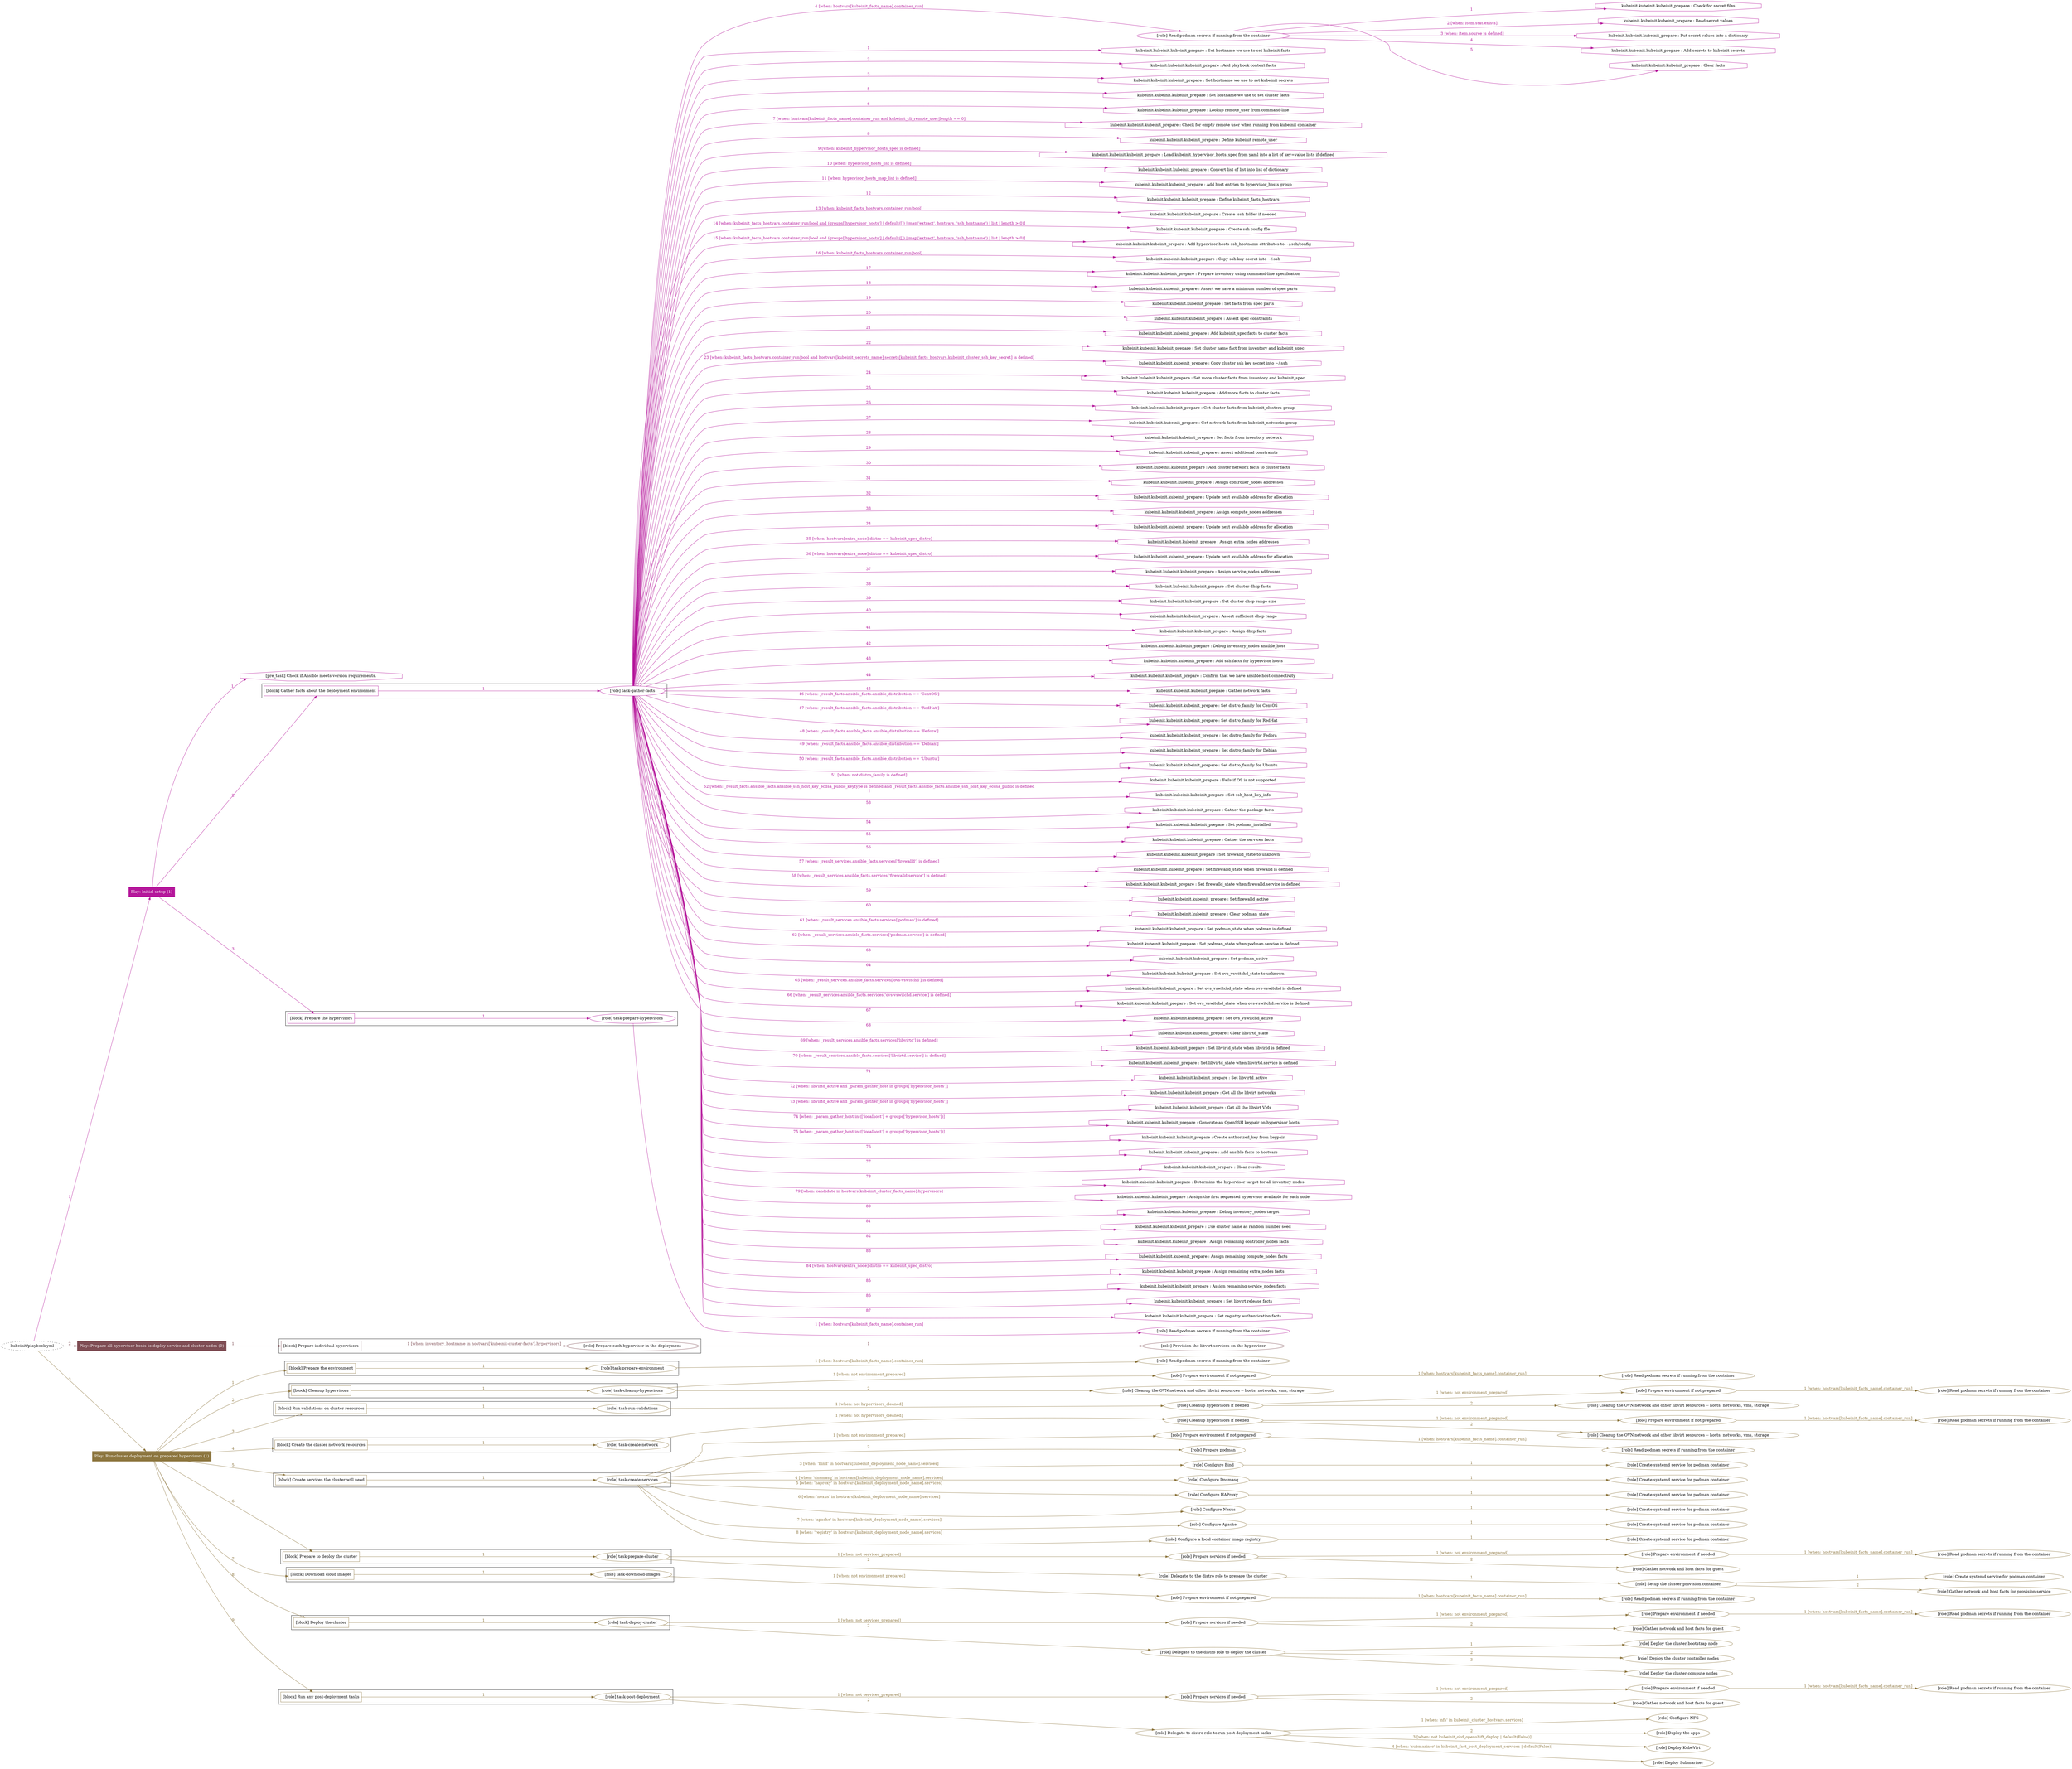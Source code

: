 digraph {
	graph [concentrate=true ordering=in rankdir=LR ratio=fill]
	edge [esep=5 sep=10]
	"kubeinit/playbook.yml" [id=root_node style=dotted]
	play_df013796 [label="Play: Initial setup (1)" color="#b5179b" fontcolor="#ffffff" id=play_df013796 shape=box style=filled tooltip=localhost]
	"kubeinit/playbook.yml" -> play_df013796 [label="1 " color="#b5179b" fontcolor="#b5179b" id=edge_645da955 labeltooltip="1 " tooltip="1 "]
	subgraph "Read podman secrets if running from the container" {
		role_aa2dbf6e [label="[role] Read podman secrets if running from the container" color="#b5179b" id=role_aa2dbf6e tooltip="Read podman secrets if running from the container"]
		task_dce1c692 [label="kubeinit.kubeinit.kubeinit_prepare : Check for secret files" color="#b5179b" id=task_dce1c692 shape=octagon tooltip="kubeinit.kubeinit.kubeinit_prepare : Check for secret files"]
		role_aa2dbf6e -> task_dce1c692 [label="1 " color="#b5179b" fontcolor="#b5179b" id=edge_2e8c5fba labeltooltip="1 " tooltip="1 "]
		task_af325f82 [label="kubeinit.kubeinit.kubeinit_prepare : Read secret values" color="#b5179b" id=task_af325f82 shape=octagon tooltip="kubeinit.kubeinit.kubeinit_prepare : Read secret values"]
		role_aa2dbf6e -> task_af325f82 [label="2 [when: item.stat.exists]" color="#b5179b" fontcolor="#b5179b" id=edge_e16c755b labeltooltip="2 [when: item.stat.exists]" tooltip="2 [when: item.stat.exists]"]
		task_1f434c22 [label="kubeinit.kubeinit.kubeinit_prepare : Put secret values into a dictionary" color="#b5179b" id=task_1f434c22 shape=octagon tooltip="kubeinit.kubeinit.kubeinit_prepare : Put secret values into a dictionary"]
		role_aa2dbf6e -> task_1f434c22 [label="3 [when: item.source is defined]" color="#b5179b" fontcolor="#b5179b" id=edge_52e1a7d5 labeltooltip="3 [when: item.source is defined]" tooltip="3 [when: item.source is defined]"]
		task_94cd4342 [label="kubeinit.kubeinit.kubeinit_prepare : Add secrets to kubeinit secrets" color="#b5179b" id=task_94cd4342 shape=octagon tooltip="kubeinit.kubeinit.kubeinit_prepare : Add secrets to kubeinit secrets"]
		role_aa2dbf6e -> task_94cd4342 [label="4 " color="#b5179b" fontcolor="#b5179b" id=edge_1c9a5238 labeltooltip="4 " tooltip="4 "]
		task_fb192768 [label="kubeinit.kubeinit.kubeinit_prepare : Clear facts" color="#b5179b" id=task_fb192768 shape=octagon tooltip="kubeinit.kubeinit.kubeinit_prepare : Clear facts"]
		role_aa2dbf6e -> task_fb192768 [label="5 " color="#b5179b" fontcolor="#b5179b" id=edge_c0cad819 labeltooltip="5 " tooltip="5 "]
	}
	subgraph "task-gather-facts" {
		role_e9bcd781 [label="[role] task-gather-facts" color="#b5179b" id=role_e9bcd781 tooltip="task-gather-facts"]
		task_e1037537 [label="kubeinit.kubeinit.kubeinit_prepare : Set hostname we use to set kubeinit facts" color="#b5179b" id=task_e1037537 shape=octagon tooltip="kubeinit.kubeinit.kubeinit_prepare : Set hostname we use to set kubeinit facts"]
		role_e9bcd781 -> task_e1037537 [label="1 " color="#b5179b" fontcolor="#b5179b" id=edge_ac8c481f labeltooltip="1 " tooltip="1 "]
		task_f0338503 [label="kubeinit.kubeinit.kubeinit_prepare : Add playbook context facts" color="#b5179b" id=task_f0338503 shape=octagon tooltip="kubeinit.kubeinit.kubeinit_prepare : Add playbook context facts"]
		role_e9bcd781 -> task_f0338503 [label="2 " color="#b5179b" fontcolor="#b5179b" id=edge_5c3447ce labeltooltip="2 " tooltip="2 "]
		task_d2003c36 [label="kubeinit.kubeinit.kubeinit_prepare : Set hostname we use to set kubeinit secrets" color="#b5179b" id=task_d2003c36 shape=octagon tooltip="kubeinit.kubeinit.kubeinit_prepare : Set hostname we use to set kubeinit secrets"]
		role_e9bcd781 -> task_d2003c36 [label="3 " color="#b5179b" fontcolor="#b5179b" id=edge_4487ac1e labeltooltip="3 " tooltip="3 "]
		role_e9bcd781 -> role_aa2dbf6e [label="4 [when: hostvars[kubeinit_facts_name].container_run]" color="#b5179b" fontcolor="#b5179b" id=edge_bb99e2d9 labeltooltip="4 [when: hostvars[kubeinit_facts_name].container_run]" tooltip="4 [when: hostvars[kubeinit_facts_name].container_run]"]
		task_d2eec791 [label="kubeinit.kubeinit.kubeinit_prepare : Set hostname we use to set cluster facts" color="#b5179b" id=task_d2eec791 shape=octagon tooltip="kubeinit.kubeinit.kubeinit_prepare : Set hostname we use to set cluster facts"]
		role_e9bcd781 -> task_d2eec791 [label="5 " color="#b5179b" fontcolor="#b5179b" id=edge_8fdfce83 labeltooltip="5 " tooltip="5 "]
		task_e386a471 [label="kubeinit.kubeinit.kubeinit_prepare : Lookup remote_user from command-line" color="#b5179b" id=task_e386a471 shape=octagon tooltip="kubeinit.kubeinit.kubeinit_prepare : Lookup remote_user from command-line"]
		role_e9bcd781 -> task_e386a471 [label="6 " color="#b5179b" fontcolor="#b5179b" id=edge_246ef9b4 labeltooltip="6 " tooltip="6 "]
		task_4e37ee7b [label="kubeinit.kubeinit.kubeinit_prepare : Check for empty remote user when running from kubeinit container" color="#b5179b" id=task_4e37ee7b shape=octagon tooltip="kubeinit.kubeinit.kubeinit_prepare : Check for empty remote user when running from kubeinit container"]
		role_e9bcd781 -> task_4e37ee7b [label="7 [when: hostvars[kubeinit_facts_name].container_run and kubeinit_cli_remote_user|length == 0]" color="#b5179b" fontcolor="#b5179b" id=edge_945bf357 labeltooltip="7 [when: hostvars[kubeinit_facts_name].container_run and kubeinit_cli_remote_user|length == 0]" tooltip="7 [when: hostvars[kubeinit_facts_name].container_run and kubeinit_cli_remote_user|length == 0]"]
		task_811d96d9 [label="kubeinit.kubeinit.kubeinit_prepare : Define kubeinit remote_user" color="#b5179b" id=task_811d96d9 shape=octagon tooltip="kubeinit.kubeinit.kubeinit_prepare : Define kubeinit remote_user"]
		role_e9bcd781 -> task_811d96d9 [label="8 " color="#b5179b" fontcolor="#b5179b" id=edge_07dd9f99 labeltooltip="8 " tooltip="8 "]
		task_0697988b [label="kubeinit.kubeinit.kubeinit_prepare : Load kubeinit_hypervisor_hosts_spec from yaml into a list of key=value lists if defined" color="#b5179b" id=task_0697988b shape=octagon tooltip="kubeinit.kubeinit.kubeinit_prepare : Load kubeinit_hypervisor_hosts_spec from yaml into a list of key=value lists if defined"]
		role_e9bcd781 -> task_0697988b [label="9 [when: kubeinit_hypervisor_hosts_spec is defined]" color="#b5179b" fontcolor="#b5179b" id=edge_fd3c97ed labeltooltip="9 [when: kubeinit_hypervisor_hosts_spec is defined]" tooltip="9 [when: kubeinit_hypervisor_hosts_spec is defined]"]
		task_11d7b5ee [label="kubeinit.kubeinit.kubeinit_prepare : Convert list of list into list of dictionary" color="#b5179b" id=task_11d7b5ee shape=octagon tooltip="kubeinit.kubeinit.kubeinit_prepare : Convert list of list into list of dictionary"]
		role_e9bcd781 -> task_11d7b5ee [label="10 [when: hypervisor_hosts_list is defined]" color="#b5179b" fontcolor="#b5179b" id=edge_c99e0804 labeltooltip="10 [when: hypervisor_hosts_list is defined]" tooltip="10 [when: hypervisor_hosts_list is defined]"]
		task_baa389e0 [label="kubeinit.kubeinit.kubeinit_prepare : Add host entries to hypervisor_hosts group" color="#b5179b" id=task_baa389e0 shape=octagon tooltip="kubeinit.kubeinit.kubeinit_prepare : Add host entries to hypervisor_hosts group"]
		role_e9bcd781 -> task_baa389e0 [label="11 [when: hypervisor_hosts_map_list is defined]" color="#b5179b" fontcolor="#b5179b" id=edge_9342cfd7 labeltooltip="11 [when: hypervisor_hosts_map_list is defined]" tooltip="11 [when: hypervisor_hosts_map_list is defined]"]
		task_666e3100 [label="kubeinit.kubeinit.kubeinit_prepare : Define kubeinit_facts_hostvars" color="#b5179b" id=task_666e3100 shape=octagon tooltip="kubeinit.kubeinit.kubeinit_prepare : Define kubeinit_facts_hostvars"]
		role_e9bcd781 -> task_666e3100 [label="12 " color="#b5179b" fontcolor="#b5179b" id=edge_37235109 labeltooltip="12 " tooltip="12 "]
		task_7e5a10c3 [label="kubeinit.kubeinit.kubeinit_prepare : Create .ssh folder if needed" color="#b5179b" id=task_7e5a10c3 shape=octagon tooltip="kubeinit.kubeinit.kubeinit_prepare : Create .ssh folder if needed"]
		role_e9bcd781 -> task_7e5a10c3 [label="13 [when: kubeinit_facts_hostvars.container_run|bool]" color="#b5179b" fontcolor="#b5179b" id=edge_1bae9e56 labeltooltip="13 [when: kubeinit_facts_hostvars.container_run|bool]" tooltip="13 [when: kubeinit_facts_hostvars.container_run|bool]"]
		task_77e40df9 [label="kubeinit.kubeinit.kubeinit_prepare : Create ssh config file" color="#b5179b" id=task_77e40df9 shape=octagon tooltip="kubeinit.kubeinit.kubeinit_prepare : Create ssh config file"]
		role_e9bcd781 -> task_77e40df9 [label="14 [when: kubeinit_facts_hostvars.container_run|bool and (groups['hypervisor_hosts'] | default([]) | map('extract', hostvars, 'ssh_hostname') | list | length > 0)]" color="#b5179b" fontcolor="#b5179b" id=edge_e9d413cb labeltooltip="14 [when: kubeinit_facts_hostvars.container_run|bool and (groups['hypervisor_hosts'] | default([]) | map('extract', hostvars, 'ssh_hostname') | list | length > 0)]" tooltip="14 [when: kubeinit_facts_hostvars.container_run|bool and (groups['hypervisor_hosts'] | default([]) | map('extract', hostvars, 'ssh_hostname') | list | length > 0)]"]
		task_d974a5f6 [label="kubeinit.kubeinit.kubeinit_prepare : Add hypervisor hosts ssh_hostname attributes to ~/.ssh/config" color="#b5179b" id=task_d974a5f6 shape=octagon tooltip="kubeinit.kubeinit.kubeinit_prepare : Add hypervisor hosts ssh_hostname attributes to ~/.ssh/config"]
		role_e9bcd781 -> task_d974a5f6 [label="15 [when: kubeinit_facts_hostvars.container_run|bool and (groups['hypervisor_hosts'] | default([]) | map('extract', hostvars, 'ssh_hostname') | list | length > 0)]" color="#b5179b" fontcolor="#b5179b" id=edge_d4f6d910 labeltooltip="15 [when: kubeinit_facts_hostvars.container_run|bool and (groups['hypervisor_hosts'] | default([]) | map('extract', hostvars, 'ssh_hostname') | list | length > 0)]" tooltip="15 [when: kubeinit_facts_hostvars.container_run|bool and (groups['hypervisor_hosts'] | default([]) | map('extract', hostvars, 'ssh_hostname') | list | length > 0)]"]
		task_a4d80e48 [label="kubeinit.kubeinit.kubeinit_prepare : Copy ssh key secret into ~/.ssh" color="#b5179b" id=task_a4d80e48 shape=octagon tooltip="kubeinit.kubeinit.kubeinit_prepare : Copy ssh key secret into ~/.ssh"]
		role_e9bcd781 -> task_a4d80e48 [label="16 [when: kubeinit_facts_hostvars.container_run|bool]" color="#b5179b" fontcolor="#b5179b" id=edge_a24f888e labeltooltip="16 [when: kubeinit_facts_hostvars.container_run|bool]" tooltip="16 [when: kubeinit_facts_hostvars.container_run|bool]"]
		task_b4eefcef [label="kubeinit.kubeinit.kubeinit_prepare : Prepare inventory using command-line specification" color="#b5179b" id=task_b4eefcef shape=octagon tooltip="kubeinit.kubeinit.kubeinit_prepare : Prepare inventory using command-line specification"]
		role_e9bcd781 -> task_b4eefcef [label="17 " color="#b5179b" fontcolor="#b5179b" id=edge_db0cffc4 labeltooltip="17 " tooltip="17 "]
		task_4561c45a [label="kubeinit.kubeinit.kubeinit_prepare : Assert we have a minimum number of spec parts" color="#b5179b" id=task_4561c45a shape=octagon tooltip="kubeinit.kubeinit.kubeinit_prepare : Assert we have a minimum number of spec parts"]
		role_e9bcd781 -> task_4561c45a [label="18 " color="#b5179b" fontcolor="#b5179b" id=edge_abca19b9 labeltooltip="18 " tooltip="18 "]
		task_1c606a17 [label="kubeinit.kubeinit.kubeinit_prepare : Set facts from spec parts" color="#b5179b" id=task_1c606a17 shape=octagon tooltip="kubeinit.kubeinit.kubeinit_prepare : Set facts from spec parts"]
		role_e9bcd781 -> task_1c606a17 [label="19 " color="#b5179b" fontcolor="#b5179b" id=edge_495c139e labeltooltip="19 " tooltip="19 "]
		task_6ac1294f [label="kubeinit.kubeinit.kubeinit_prepare : Assert spec constraints" color="#b5179b" id=task_6ac1294f shape=octagon tooltip="kubeinit.kubeinit.kubeinit_prepare : Assert spec constraints"]
		role_e9bcd781 -> task_6ac1294f [label="20 " color="#b5179b" fontcolor="#b5179b" id=edge_49380ca8 labeltooltip="20 " tooltip="20 "]
		task_7f6662ea [label="kubeinit.kubeinit.kubeinit_prepare : Add kubeinit_spec facts to cluster facts" color="#b5179b" id=task_7f6662ea shape=octagon tooltip="kubeinit.kubeinit.kubeinit_prepare : Add kubeinit_spec facts to cluster facts"]
		role_e9bcd781 -> task_7f6662ea [label="21 " color="#b5179b" fontcolor="#b5179b" id=edge_9058e1b3 labeltooltip="21 " tooltip="21 "]
		task_205985b2 [label="kubeinit.kubeinit.kubeinit_prepare : Set cluster name fact from inventory and kubeinit_spec" color="#b5179b" id=task_205985b2 shape=octagon tooltip="kubeinit.kubeinit.kubeinit_prepare : Set cluster name fact from inventory and kubeinit_spec"]
		role_e9bcd781 -> task_205985b2 [label="22 " color="#b5179b" fontcolor="#b5179b" id=edge_649a33a2 labeltooltip="22 " tooltip="22 "]
		task_f54a24cf [label="kubeinit.kubeinit.kubeinit_prepare : Copy cluster ssh key secret into ~/.ssh" color="#b5179b" id=task_f54a24cf shape=octagon tooltip="kubeinit.kubeinit.kubeinit_prepare : Copy cluster ssh key secret into ~/.ssh"]
		role_e9bcd781 -> task_f54a24cf [label="23 [when: kubeinit_facts_hostvars.container_run|bool and hostvars[kubeinit_secrets_name].secrets[kubeinit_facts_hostvars.kubeinit_cluster_ssh_key_secret] is defined]" color="#b5179b" fontcolor="#b5179b" id=edge_a2e1b7c2 labeltooltip="23 [when: kubeinit_facts_hostvars.container_run|bool and hostvars[kubeinit_secrets_name].secrets[kubeinit_facts_hostvars.kubeinit_cluster_ssh_key_secret] is defined]" tooltip="23 [when: kubeinit_facts_hostvars.container_run|bool and hostvars[kubeinit_secrets_name].secrets[kubeinit_facts_hostvars.kubeinit_cluster_ssh_key_secret] is defined]"]
		task_b91e1f78 [label="kubeinit.kubeinit.kubeinit_prepare : Set more cluster facts from inventory and kubeinit_spec" color="#b5179b" id=task_b91e1f78 shape=octagon tooltip="kubeinit.kubeinit.kubeinit_prepare : Set more cluster facts from inventory and kubeinit_spec"]
		role_e9bcd781 -> task_b91e1f78 [label="24 " color="#b5179b" fontcolor="#b5179b" id=edge_80acaf03 labeltooltip="24 " tooltip="24 "]
		task_cf9123b7 [label="kubeinit.kubeinit.kubeinit_prepare : Add more facts to cluster facts" color="#b5179b" id=task_cf9123b7 shape=octagon tooltip="kubeinit.kubeinit.kubeinit_prepare : Add more facts to cluster facts"]
		role_e9bcd781 -> task_cf9123b7 [label="25 " color="#b5179b" fontcolor="#b5179b" id=edge_a87356d1 labeltooltip="25 " tooltip="25 "]
		task_6221e573 [label="kubeinit.kubeinit.kubeinit_prepare : Get cluster facts from kubeinit_clusters group" color="#b5179b" id=task_6221e573 shape=octagon tooltip="kubeinit.kubeinit.kubeinit_prepare : Get cluster facts from kubeinit_clusters group"]
		role_e9bcd781 -> task_6221e573 [label="26 " color="#b5179b" fontcolor="#b5179b" id=edge_b3639683 labeltooltip="26 " tooltip="26 "]
		task_328accf2 [label="kubeinit.kubeinit.kubeinit_prepare : Get network facts from kubeinit_networks group" color="#b5179b" id=task_328accf2 shape=octagon tooltip="kubeinit.kubeinit.kubeinit_prepare : Get network facts from kubeinit_networks group"]
		role_e9bcd781 -> task_328accf2 [label="27 " color="#b5179b" fontcolor="#b5179b" id=edge_b61e1b36 labeltooltip="27 " tooltip="27 "]
		task_c56cb4a1 [label="kubeinit.kubeinit.kubeinit_prepare : Set facts from inventory network" color="#b5179b" id=task_c56cb4a1 shape=octagon tooltip="kubeinit.kubeinit.kubeinit_prepare : Set facts from inventory network"]
		role_e9bcd781 -> task_c56cb4a1 [label="28 " color="#b5179b" fontcolor="#b5179b" id=edge_52fe9c7a labeltooltip="28 " tooltip="28 "]
		task_d6f184d4 [label="kubeinit.kubeinit.kubeinit_prepare : Assert additional constraints" color="#b5179b" id=task_d6f184d4 shape=octagon tooltip="kubeinit.kubeinit.kubeinit_prepare : Assert additional constraints"]
		role_e9bcd781 -> task_d6f184d4 [label="29 " color="#b5179b" fontcolor="#b5179b" id=edge_c4768ae9 labeltooltip="29 " tooltip="29 "]
		task_2f71f2a7 [label="kubeinit.kubeinit.kubeinit_prepare : Add cluster network facts to cluster facts" color="#b5179b" id=task_2f71f2a7 shape=octagon tooltip="kubeinit.kubeinit.kubeinit_prepare : Add cluster network facts to cluster facts"]
		role_e9bcd781 -> task_2f71f2a7 [label="30 " color="#b5179b" fontcolor="#b5179b" id=edge_2394edb1 labeltooltip="30 " tooltip="30 "]
		task_f61f6488 [label="kubeinit.kubeinit.kubeinit_prepare : Assign controller_nodes addresses" color="#b5179b" id=task_f61f6488 shape=octagon tooltip="kubeinit.kubeinit.kubeinit_prepare : Assign controller_nodes addresses"]
		role_e9bcd781 -> task_f61f6488 [label="31 " color="#b5179b" fontcolor="#b5179b" id=edge_b9b0211e labeltooltip="31 " tooltip="31 "]
		task_61a269fd [label="kubeinit.kubeinit.kubeinit_prepare : Update next available address for allocation" color="#b5179b" id=task_61a269fd shape=octagon tooltip="kubeinit.kubeinit.kubeinit_prepare : Update next available address for allocation"]
		role_e9bcd781 -> task_61a269fd [label="32 " color="#b5179b" fontcolor="#b5179b" id=edge_b81d9dd6 labeltooltip="32 " tooltip="32 "]
		task_79deb128 [label="kubeinit.kubeinit.kubeinit_prepare : Assign compute_nodes addresses" color="#b5179b" id=task_79deb128 shape=octagon tooltip="kubeinit.kubeinit.kubeinit_prepare : Assign compute_nodes addresses"]
		role_e9bcd781 -> task_79deb128 [label="33 " color="#b5179b" fontcolor="#b5179b" id=edge_f1f7d74b labeltooltip="33 " tooltip="33 "]
		task_f6e6c47f [label="kubeinit.kubeinit.kubeinit_prepare : Update next available address for allocation" color="#b5179b" id=task_f6e6c47f shape=octagon tooltip="kubeinit.kubeinit.kubeinit_prepare : Update next available address for allocation"]
		role_e9bcd781 -> task_f6e6c47f [label="34 " color="#b5179b" fontcolor="#b5179b" id=edge_388850f7 labeltooltip="34 " tooltip="34 "]
		task_f1b8e1f0 [label="kubeinit.kubeinit.kubeinit_prepare : Assign extra_nodes addresses" color="#b5179b" id=task_f1b8e1f0 shape=octagon tooltip="kubeinit.kubeinit.kubeinit_prepare : Assign extra_nodes addresses"]
		role_e9bcd781 -> task_f1b8e1f0 [label="35 [when: hostvars[extra_node].distro == kubeinit_spec_distro]" color="#b5179b" fontcolor="#b5179b" id=edge_495952ea labeltooltip="35 [when: hostvars[extra_node].distro == kubeinit_spec_distro]" tooltip="35 [when: hostvars[extra_node].distro == kubeinit_spec_distro]"]
		task_addd6637 [label="kubeinit.kubeinit.kubeinit_prepare : Update next available address for allocation" color="#b5179b" id=task_addd6637 shape=octagon tooltip="kubeinit.kubeinit.kubeinit_prepare : Update next available address for allocation"]
		role_e9bcd781 -> task_addd6637 [label="36 [when: hostvars[extra_node].distro == kubeinit_spec_distro]" color="#b5179b" fontcolor="#b5179b" id=edge_51fb3c9e labeltooltip="36 [when: hostvars[extra_node].distro == kubeinit_spec_distro]" tooltip="36 [when: hostvars[extra_node].distro == kubeinit_spec_distro]"]
		task_59c3d526 [label="kubeinit.kubeinit.kubeinit_prepare : Assign service_nodes addresses" color="#b5179b" id=task_59c3d526 shape=octagon tooltip="kubeinit.kubeinit.kubeinit_prepare : Assign service_nodes addresses"]
		role_e9bcd781 -> task_59c3d526 [label="37 " color="#b5179b" fontcolor="#b5179b" id=edge_bdaa2675 labeltooltip="37 " tooltip="37 "]
		task_f761c2a9 [label="kubeinit.kubeinit.kubeinit_prepare : Set cluster dhcp facts" color="#b5179b" id=task_f761c2a9 shape=octagon tooltip="kubeinit.kubeinit.kubeinit_prepare : Set cluster dhcp facts"]
		role_e9bcd781 -> task_f761c2a9 [label="38 " color="#b5179b" fontcolor="#b5179b" id=edge_ee03e3d3 labeltooltip="38 " tooltip="38 "]
		task_e79b9e6d [label="kubeinit.kubeinit.kubeinit_prepare : Set cluster dhcp range size" color="#b5179b" id=task_e79b9e6d shape=octagon tooltip="kubeinit.kubeinit.kubeinit_prepare : Set cluster dhcp range size"]
		role_e9bcd781 -> task_e79b9e6d [label="39 " color="#b5179b" fontcolor="#b5179b" id=edge_504eda8e labeltooltip="39 " tooltip="39 "]
		task_6725b731 [label="kubeinit.kubeinit.kubeinit_prepare : Assert sufficient dhcp range" color="#b5179b" id=task_6725b731 shape=octagon tooltip="kubeinit.kubeinit.kubeinit_prepare : Assert sufficient dhcp range"]
		role_e9bcd781 -> task_6725b731 [label="40 " color="#b5179b" fontcolor="#b5179b" id=edge_2c95eeba labeltooltip="40 " tooltip="40 "]
		task_bc431a71 [label="kubeinit.kubeinit.kubeinit_prepare : Assign dhcp facts" color="#b5179b" id=task_bc431a71 shape=octagon tooltip="kubeinit.kubeinit.kubeinit_prepare : Assign dhcp facts"]
		role_e9bcd781 -> task_bc431a71 [label="41 " color="#b5179b" fontcolor="#b5179b" id=edge_fe9aac0b labeltooltip="41 " tooltip="41 "]
		task_1502d380 [label="kubeinit.kubeinit.kubeinit_prepare : Debug inventory_nodes ansible_host" color="#b5179b" id=task_1502d380 shape=octagon tooltip="kubeinit.kubeinit.kubeinit_prepare : Debug inventory_nodes ansible_host"]
		role_e9bcd781 -> task_1502d380 [label="42 " color="#b5179b" fontcolor="#b5179b" id=edge_0a97ab75 labeltooltip="42 " tooltip="42 "]
		task_bc6cdc4f [label="kubeinit.kubeinit.kubeinit_prepare : Add ssh facts for hypervisor hosts" color="#b5179b" id=task_bc6cdc4f shape=octagon tooltip="kubeinit.kubeinit.kubeinit_prepare : Add ssh facts for hypervisor hosts"]
		role_e9bcd781 -> task_bc6cdc4f [label="43 " color="#b5179b" fontcolor="#b5179b" id=edge_59c3fe23 labeltooltip="43 " tooltip="43 "]
		task_ded46811 [label="kubeinit.kubeinit.kubeinit_prepare : Confirm that we have ansible host connectivity" color="#b5179b" id=task_ded46811 shape=octagon tooltip="kubeinit.kubeinit.kubeinit_prepare : Confirm that we have ansible host connectivity"]
		role_e9bcd781 -> task_ded46811 [label="44 " color="#b5179b" fontcolor="#b5179b" id=edge_6f47c9d4 labeltooltip="44 " tooltip="44 "]
		task_3ac066c4 [label="kubeinit.kubeinit.kubeinit_prepare : Gather network facts" color="#b5179b" id=task_3ac066c4 shape=octagon tooltip="kubeinit.kubeinit.kubeinit_prepare : Gather network facts"]
		role_e9bcd781 -> task_3ac066c4 [label="45 " color="#b5179b" fontcolor="#b5179b" id=edge_ef214d23 labeltooltip="45 " tooltip="45 "]
		task_9be91924 [label="kubeinit.kubeinit.kubeinit_prepare : Set distro_family for CentOS" color="#b5179b" id=task_9be91924 shape=octagon tooltip="kubeinit.kubeinit.kubeinit_prepare : Set distro_family for CentOS"]
		role_e9bcd781 -> task_9be91924 [label="46 [when: _result_facts.ansible_facts.ansible_distribution == 'CentOS']" color="#b5179b" fontcolor="#b5179b" id=edge_f0ba4b1f labeltooltip="46 [when: _result_facts.ansible_facts.ansible_distribution == 'CentOS']" tooltip="46 [when: _result_facts.ansible_facts.ansible_distribution == 'CentOS']"]
		task_96154c22 [label="kubeinit.kubeinit.kubeinit_prepare : Set distro_family for RedHat" color="#b5179b" id=task_96154c22 shape=octagon tooltip="kubeinit.kubeinit.kubeinit_prepare : Set distro_family for RedHat"]
		role_e9bcd781 -> task_96154c22 [label="47 [when: _result_facts.ansible_facts.ansible_distribution == 'RedHat']" color="#b5179b" fontcolor="#b5179b" id=edge_e95d5345 labeltooltip="47 [when: _result_facts.ansible_facts.ansible_distribution == 'RedHat']" tooltip="47 [when: _result_facts.ansible_facts.ansible_distribution == 'RedHat']"]
		task_a446ec86 [label="kubeinit.kubeinit.kubeinit_prepare : Set distro_family for Fedora" color="#b5179b" id=task_a446ec86 shape=octagon tooltip="kubeinit.kubeinit.kubeinit_prepare : Set distro_family for Fedora"]
		role_e9bcd781 -> task_a446ec86 [label="48 [when: _result_facts.ansible_facts.ansible_distribution == 'Fedora']" color="#b5179b" fontcolor="#b5179b" id=edge_0eab6b14 labeltooltip="48 [when: _result_facts.ansible_facts.ansible_distribution == 'Fedora']" tooltip="48 [when: _result_facts.ansible_facts.ansible_distribution == 'Fedora']"]
		task_32eafd8f [label="kubeinit.kubeinit.kubeinit_prepare : Set distro_family for Debian" color="#b5179b" id=task_32eafd8f shape=octagon tooltip="kubeinit.kubeinit.kubeinit_prepare : Set distro_family for Debian"]
		role_e9bcd781 -> task_32eafd8f [label="49 [when: _result_facts.ansible_facts.ansible_distribution == 'Debian']" color="#b5179b" fontcolor="#b5179b" id=edge_6df9af19 labeltooltip="49 [when: _result_facts.ansible_facts.ansible_distribution == 'Debian']" tooltip="49 [when: _result_facts.ansible_facts.ansible_distribution == 'Debian']"]
		task_288d0504 [label="kubeinit.kubeinit.kubeinit_prepare : Set distro_family for Ubuntu" color="#b5179b" id=task_288d0504 shape=octagon tooltip="kubeinit.kubeinit.kubeinit_prepare : Set distro_family for Ubuntu"]
		role_e9bcd781 -> task_288d0504 [label="50 [when: _result_facts.ansible_facts.ansible_distribution == 'Ubuntu']" color="#b5179b" fontcolor="#b5179b" id=edge_b886f7c7 labeltooltip="50 [when: _result_facts.ansible_facts.ansible_distribution == 'Ubuntu']" tooltip="50 [when: _result_facts.ansible_facts.ansible_distribution == 'Ubuntu']"]
		task_19dc9a48 [label="kubeinit.kubeinit.kubeinit_prepare : Fails if OS is not supported" color="#b5179b" id=task_19dc9a48 shape=octagon tooltip="kubeinit.kubeinit.kubeinit_prepare : Fails if OS is not supported"]
		role_e9bcd781 -> task_19dc9a48 [label="51 [when: not distro_family is defined]" color="#b5179b" fontcolor="#b5179b" id=edge_013a9273 labeltooltip="51 [when: not distro_family is defined]" tooltip="51 [when: not distro_family is defined]"]
		task_c9fc0236 [label="kubeinit.kubeinit.kubeinit_prepare : Set ssh_host_key_info" color="#b5179b" id=task_c9fc0236 shape=octagon tooltip="kubeinit.kubeinit.kubeinit_prepare : Set ssh_host_key_info"]
		role_e9bcd781 -> task_c9fc0236 [label="52 [when: _result_facts.ansible_facts.ansible_ssh_host_key_ecdsa_public_keytype is defined and _result_facts.ansible_facts.ansible_ssh_host_key_ecdsa_public is defined
]" color="#b5179b" fontcolor="#b5179b" id=edge_8f511ce8 labeltooltip="52 [when: _result_facts.ansible_facts.ansible_ssh_host_key_ecdsa_public_keytype is defined and _result_facts.ansible_facts.ansible_ssh_host_key_ecdsa_public is defined
]" tooltip="52 [when: _result_facts.ansible_facts.ansible_ssh_host_key_ecdsa_public_keytype is defined and _result_facts.ansible_facts.ansible_ssh_host_key_ecdsa_public is defined
]"]
		task_4454a60e [label="kubeinit.kubeinit.kubeinit_prepare : Gather the package facts" color="#b5179b" id=task_4454a60e shape=octagon tooltip="kubeinit.kubeinit.kubeinit_prepare : Gather the package facts"]
		role_e9bcd781 -> task_4454a60e [label="53 " color="#b5179b" fontcolor="#b5179b" id=edge_d296b1a1 labeltooltip="53 " tooltip="53 "]
		task_3b040aa3 [label="kubeinit.kubeinit.kubeinit_prepare : Set podman_installed" color="#b5179b" id=task_3b040aa3 shape=octagon tooltip="kubeinit.kubeinit.kubeinit_prepare : Set podman_installed"]
		role_e9bcd781 -> task_3b040aa3 [label="54 " color="#b5179b" fontcolor="#b5179b" id=edge_623b836e labeltooltip="54 " tooltip="54 "]
		task_d747242a [label="kubeinit.kubeinit.kubeinit_prepare : Gather the services facts" color="#b5179b" id=task_d747242a shape=octagon tooltip="kubeinit.kubeinit.kubeinit_prepare : Gather the services facts"]
		role_e9bcd781 -> task_d747242a [label="55 " color="#b5179b" fontcolor="#b5179b" id=edge_3be1f765 labeltooltip="55 " tooltip="55 "]
		task_fa527d3b [label="kubeinit.kubeinit.kubeinit_prepare : Set firewalld_state to unknown" color="#b5179b" id=task_fa527d3b shape=octagon tooltip="kubeinit.kubeinit.kubeinit_prepare : Set firewalld_state to unknown"]
		role_e9bcd781 -> task_fa527d3b [label="56 " color="#b5179b" fontcolor="#b5179b" id=edge_a0360752 labeltooltip="56 " tooltip="56 "]
		task_419120a5 [label="kubeinit.kubeinit.kubeinit_prepare : Set firewalld_state when firewalld is defined" color="#b5179b" id=task_419120a5 shape=octagon tooltip="kubeinit.kubeinit.kubeinit_prepare : Set firewalld_state when firewalld is defined"]
		role_e9bcd781 -> task_419120a5 [label="57 [when: _result_services.ansible_facts.services['firewalld'] is defined]" color="#b5179b" fontcolor="#b5179b" id=edge_55620a43 labeltooltip="57 [when: _result_services.ansible_facts.services['firewalld'] is defined]" tooltip="57 [when: _result_services.ansible_facts.services['firewalld'] is defined]"]
		task_90629d49 [label="kubeinit.kubeinit.kubeinit_prepare : Set firewalld_state when firewalld.service is defined" color="#b5179b" id=task_90629d49 shape=octagon tooltip="kubeinit.kubeinit.kubeinit_prepare : Set firewalld_state when firewalld.service is defined"]
		role_e9bcd781 -> task_90629d49 [label="58 [when: _result_services.ansible_facts.services['firewalld.service'] is defined]" color="#b5179b" fontcolor="#b5179b" id=edge_f9d35bdc labeltooltip="58 [when: _result_services.ansible_facts.services['firewalld.service'] is defined]" tooltip="58 [when: _result_services.ansible_facts.services['firewalld.service'] is defined]"]
		task_b481392e [label="kubeinit.kubeinit.kubeinit_prepare : Set firewalld_active" color="#b5179b" id=task_b481392e shape=octagon tooltip="kubeinit.kubeinit.kubeinit_prepare : Set firewalld_active"]
		role_e9bcd781 -> task_b481392e [label="59 " color="#b5179b" fontcolor="#b5179b" id=edge_6b5184cb labeltooltip="59 " tooltip="59 "]
		task_ebbfbbbd [label="kubeinit.kubeinit.kubeinit_prepare : Clear podman_state" color="#b5179b" id=task_ebbfbbbd shape=octagon tooltip="kubeinit.kubeinit.kubeinit_prepare : Clear podman_state"]
		role_e9bcd781 -> task_ebbfbbbd [label="60 " color="#b5179b" fontcolor="#b5179b" id=edge_2fb462c3 labeltooltip="60 " tooltip="60 "]
		task_776c9001 [label="kubeinit.kubeinit.kubeinit_prepare : Set podman_state when podman is defined" color="#b5179b" id=task_776c9001 shape=octagon tooltip="kubeinit.kubeinit.kubeinit_prepare : Set podman_state when podman is defined"]
		role_e9bcd781 -> task_776c9001 [label="61 [when: _result_services.ansible_facts.services['podman'] is defined]" color="#b5179b" fontcolor="#b5179b" id=edge_cf43659b labeltooltip="61 [when: _result_services.ansible_facts.services['podman'] is defined]" tooltip="61 [when: _result_services.ansible_facts.services['podman'] is defined]"]
		task_1484673f [label="kubeinit.kubeinit.kubeinit_prepare : Set podman_state when podman.service is defined" color="#b5179b" id=task_1484673f shape=octagon tooltip="kubeinit.kubeinit.kubeinit_prepare : Set podman_state when podman.service is defined"]
		role_e9bcd781 -> task_1484673f [label="62 [when: _result_services.ansible_facts.services['podman.service'] is defined]" color="#b5179b" fontcolor="#b5179b" id=edge_9893d41e labeltooltip="62 [when: _result_services.ansible_facts.services['podman.service'] is defined]" tooltip="62 [when: _result_services.ansible_facts.services['podman.service'] is defined]"]
		task_edb3c253 [label="kubeinit.kubeinit.kubeinit_prepare : Set podman_active" color="#b5179b" id=task_edb3c253 shape=octagon tooltip="kubeinit.kubeinit.kubeinit_prepare : Set podman_active"]
		role_e9bcd781 -> task_edb3c253 [label="63 " color="#b5179b" fontcolor="#b5179b" id=edge_5ccd5989 labeltooltip="63 " tooltip="63 "]
		task_1c0ddc86 [label="kubeinit.kubeinit.kubeinit_prepare : Set ovs_vswitchd_state to unknown" color="#b5179b" id=task_1c0ddc86 shape=octagon tooltip="kubeinit.kubeinit.kubeinit_prepare : Set ovs_vswitchd_state to unknown"]
		role_e9bcd781 -> task_1c0ddc86 [label="64 " color="#b5179b" fontcolor="#b5179b" id=edge_2c16c4fa labeltooltip="64 " tooltip="64 "]
		task_5ff13dc6 [label="kubeinit.kubeinit.kubeinit_prepare : Set ovs_vswitchd_state when ovs-vswitchd is defined" color="#b5179b" id=task_5ff13dc6 shape=octagon tooltip="kubeinit.kubeinit.kubeinit_prepare : Set ovs_vswitchd_state when ovs-vswitchd is defined"]
		role_e9bcd781 -> task_5ff13dc6 [label="65 [when: _result_services.ansible_facts.services['ovs-vswitchd'] is defined]" color="#b5179b" fontcolor="#b5179b" id=edge_d0a34a7c labeltooltip="65 [when: _result_services.ansible_facts.services['ovs-vswitchd'] is defined]" tooltip="65 [when: _result_services.ansible_facts.services['ovs-vswitchd'] is defined]"]
		task_075c89d6 [label="kubeinit.kubeinit.kubeinit_prepare : Set ovs_vswitchd_state when ovs-vswitchd.service is defined" color="#b5179b" id=task_075c89d6 shape=octagon tooltip="kubeinit.kubeinit.kubeinit_prepare : Set ovs_vswitchd_state when ovs-vswitchd.service is defined"]
		role_e9bcd781 -> task_075c89d6 [label="66 [when: _result_services.ansible_facts.services['ovs-vswitchd.service'] is defined]" color="#b5179b" fontcolor="#b5179b" id=edge_8af955a9 labeltooltip="66 [when: _result_services.ansible_facts.services['ovs-vswitchd.service'] is defined]" tooltip="66 [when: _result_services.ansible_facts.services['ovs-vswitchd.service'] is defined]"]
		task_188421e6 [label="kubeinit.kubeinit.kubeinit_prepare : Set ovs_vswitchd_active" color="#b5179b" id=task_188421e6 shape=octagon tooltip="kubeinit.kubeinit.kubeinit_prepare : Set ovs_vswitchd_active"]
		role_e9bcd781 -> task_188421e6 [label="67 " color="#b5179b" fontcolor="#b5179b" id=edge_83309411 labeltooltip="67 " tooltip="67 "]
		task_94154d22 [label="kubeinit.kubeinit.kubeinit_prepare : Clear libvirtd_state" color="#b5179b" id=task_94154d22 shape=octagon tooltip="kubeinit.kubeinit.kubeinit_prepare : Clear libvirtd_state"]
		role_e9bcd781 -> task_94154d22 [label="68 " color="#b5179b" fontcolor="#b5179b" id=edge_efda2fad labeltooltip="68 " tooltip="68 "]
		task_9c9dd94e [label="kubeinit.kubeinit.kubeinit_prepare : Set libvirtd_state when libvirtd is defined" color="#b5179b" id=task_9c9dd94e shape=octagon tooltip="kubeinit.kubeinit.kubeinit_prepare : Set libvirtd_state when libvirtd is defined"]
		role_e9bcd781 -> task_9c9dd94e [label="69 [when: _result_services.ansible_facts.services['libvirtd'] is defined]" color="#b5179b" fontcolor="#b5179b" id=edge_f69025fb labeltooltip="69 [when: _result_services.ansible_facts.services['libvirtd'] is defined]" tooltip="69 [when: _result_services.ansible_facts.services['libvirtd'] is defined]"]
		task_3cdbdfcd [label="kubeinit.kubeinit.kubeinit_prepare : Set libvirtd_state when libvirtd.service is defined" color="#b5179b" id=task_3cdbdfcd shape=octagon tooltip="kubeinit.kubeinit.kubeinit_prepare : Set libvirtd_state when libvirtd.service is defined"]
		role_e9bcd781 -> task_3cdbdfcd [label="70 [when: _result_services.ansible_facts.services['libvirtd.service'] is defined]" color="#b5179b" fontcolor="#b5179b" id=edge_d30080d0 labeltooltip="70 [when: _result_services.ansible_facts.services['libvirtd.service'] is defined]" tooltip="70 [when: _result_services.ansible_facts.services['libvirtd.service'] is defined]"]
		task_2e9580c2 [label="kubeinit.kubeinit.kubeinit_prepare : Set libvirtd_active" color="#b5179b" id=task_2e9580c2 shape=octagon tooltip="kubeinit.kubeinit.kubeinit_prepare : Set libvirtd_active"]
		role_e9bcd781 -> task_2e9580c2 [label="71 " color="#b5179b" fontcolor="#b5179b" id=edge_84a0ef88 labeltooltip="71 " tooltip="71 "]
		task_b5c30341 [label="kubeinit.kubeinit.kubeinit_prepare : Get all the libvirt networks" color="#b5179b" id=task_b5c30341 shape=octagon tooltip="kubeinit.kubeinit.kubeinit_prepare : Get all the libvirt networks"]
		role_e9bcd781 -> task_b5c30341 [label="72 [when: libvirtd_active and _param_gather_host in groups['hypervisor_hosts']]" color="#b5179b" fontcolor="#b5179b" id=edge_b6e2c9db labeltooltip="72 [when: libvirtd_active and _param_gather_host in groups['hypervisor_hosts']]" tooltip="72 [when: libvirtd_active and _param_gather_host in groups['hypervisor_hosts']]"]
		task_21c3259f [label="kubeinit.kubeinit.kubeinit_prepare : Get all the libvirt VMs" color="#b5179b" id=task_21c3259f shape=octagon tooltip="kubeinit.kubeinit.kubeinit_prepare : Get all the libvirt VMs"]
		role_e9bcd781 -> task_21c3259f [label="73 [when: libvirtd_active and _param_gather_host in groups['hypervisor_hosts']]" color="#b5179b" fontcolor="#b5179b" id=edge_4c9bfb79 labeltooltip="73 [when: libvirtd_active and _param_gather_host in groups['hypervisor_hosts']]" tooltip="73 [when: libvirtd_active and _param_gather_host in groups['hypervisor_hosts']]"]
		task_1ddbc849 [label="kubeinit.kubeinit.kubeinit_prepare : Generate an OpenSSH keypair on hypervisor hosts" color="#b5179b" id=task_1ddbc849 shape=octagon tooltip="kubeinit.kubeinit.kubeinit_prepare : Generate an OpenSSH keypair on hypervisor hosts"]
		role_e9bcd781 -> task_1ddbc849 [label="74 [when: _param_gather_host in (['localhost'] + groups['hypervisor_hosts'])]" color="#b5179b" fontcolor="#b5179b" id=edge_51b8a19e labeltooltip="74 [when: _param_gather_host in (['localhost'] + groups['hypervisor_hosts'])]" tooltip="74 [when: _param_gather_host in (['localhost'] + groups['hypervisor_hosts'])]"]
		task_17f349f2 [label="kubeinit.kubeinit.kubeinit_prepare : Create authorized_key from keypair" color="#b5179b" id=task_17f349f2 shape=octagon tooltip="kubeinit.kubeinit.kubeinit_prepare : Create authorized_key from keypair"]
		role_e9bcd781 -> task_17f349f2 [label="75 [when: _param_gather_host in (['localhost'] + groups['hypervisor_hosts'])]" color="#b5179b" fontcolor="#b5179b" id=edge_fc23c2dd labeltooltip="75 [when: _param_gather_host in (['localhost'] + groups['hypervisor_hosts'])]" tooltip="75 [when: _param_gather_host in (['localhost'] + groups['hypervisor_hosts'])]"]
		task_ef38e6c5 [label="kubeinit.kubeinit.kubeinit_prepare : Add ansible facts to hostvars" color="#b5179b" id=task_ef38e6c5 shape=octagon tooltip="kubeinit.kubeinit.kubeinit_prepare : Add ansible facts to hostvars"]
		role_e9bcd781 -> task_ef38e6c5 [label="76 " color="#b5179b" fontcolor="#b5179b" id=edge_9fda68db labeltooltip="76 " tooltip="76 "]
		task_f8abd52f [label="kubeinit.kubeinit.kubeinit_prepare : Clear results" color="#b5179b" id=task_f8abd52f shape=octagon tooltip="kubeinit.kubeinit.kubeinit_prepare : Clear results"]
		role_e9bcd781 -> task_f8abd52f [label="77 " color="#b5179b" fontcolor="#b5179b" id=edge_f0921e1e labeltooltip="77 " tooltip="77 "]
		task_729f3edb [label="kubeinit.kubeinit.kubeinit_prepare : Determine the hypervisor target for all inventory nodes" color="#b5179b" id=task_729f3edb shape=octagon tooltip="kubeinit.kubeinit.kubeinit_prepare : Determine the hypervisor target for all inventory nodes"]
		role_e9bcd781 -> task_729f3edb [label="78 " color="#b5179b" fontcolor="#b5179b" id=edge_73f85ebb labeltooltip="78 " tooltip="78 "]
		task_14664d61 [label="kubeinit.kubeinit.kubeinit_prepare : Assign the first requested hypervisor available for each node" color="#b5179b" id=task_14664d61 shape=octagon tooltip="kubeinit.kubeinit.kubeinit_prepare : Assign the first requested hypervisor available for each node"]
		role_e9bcd781 -> task_14664d61 [label="79 [when: candidate in hostvars[kubeinit_cluster_facts_name].hypervisors]" color="#b5179b" fontcolor="#b5179b" id=edge_9a41aaef labeltooltip="79 [when: candidate in hostvars[kubeinit_cluster_facts_name].hypervisors]" tooltip="79 [when: candidate in hostvars[kubeinit_cluster_facts_name].hypervisors]"]
		task_2f03b9ff [label="kubeinit.kubeinit.kubeinit_prepare : Debug inventory_nodes target" color="#b5179b" id=task_2f03b9ff shape=octagon tooltip="kubeinit.kubeinit.kubeinit_prepare : Debug inventory_nodes target"]
		role_e9bcd781 -> task_2f03b9ff [label="80 " color="#b5179b" fontcolor="#b5179b" id=edge_c66f07ed labeltooltip="80 " tooltip="80 "]
		task_25ba5c34 [label="kubeinit.kubeinit.kubeinit_prepare : Use cluster name as random number seed" color="#b5179b" id=task_25ba5c34 shape=octagon tooltip="kubeinit.kubeinit.kubeinit_prepare : Use cluster name as random number seed"]
		role_e9bcd781 -> task_25ba5c34 [label="81 " color="#b5179b" fontcolor="#b5179b" id=edge_808e1b0a labeltooltip="81 " tooltip="81 "]
		task_7758473a [label="kubeinit.kubeinit.kubeinit_prepare : Assign remaining controller_nodes facts" color="#b5179b" id=task_7758473a shape=octagon tooltip="kubeinit.kubeinit.kubeinit_prepare : Assign remaining controller_nodes facts"]
		role_e9bcd781 -> task_7758473a [label="82 " color="#b5179b" fontcolor="#b5179b" id=edge_db14c6b4 labeltooltip="82 " tooltip="82 "]
		task_2e5dfd25 [label="kubeinit.kubeinit.kubeinit_prepare : Assign remaining compute_nodes facts" color="#b5179b" id=task_2e5dfd25 shape=octagon tooltip="kubeinit.kubeinit.kubeinit_prepare : Assign remaining compute_nodes facts"]
		role_e9bcd781 -> task_2e5dfd25 [label="83 " color="#b5179b" fontcolor="#b5179b" id=edge_068b8a8f labeltooltip="83 " tooltip="83 "]
		task_064f7737 [label="kubeinit.kubeinit.kubeinit_prepare : Assign remaining extra_nodes facts" color="#b5179b" id=task_064f7737 shape=octagon tooltip="kubeinit.kubeinit.kubeinit_prepare : Assign remaining extra_nodes facts"]
		role_e9bcd781 -> task_064f7737 [label="84 [when: hostvars[extra_node].distro == kubeinit_spec_distro]" color="#b5179b" fontcolor="#b5179b" id=edge_7d10b2e4 labeltooltip="84 [when: hostvars[extra_node].distro == kubeinit_spec_distro]" tooltip="84 [when: hostvars[extra_node].distro == kubeinit_spec_distro]"]
		task_7f3c132c [label="kubeinit.kubeinit.kubeinit_prepare : Assign remaining service_nodes facts" color="#b5179b" id=task_7f3c132c shape=octagon tooltip="kubeinit.kubeinit.kubeinit_prepare : Assign remaining service_nodes facts"]
		role_e9bcd781 -> task_7f3c132c [label="85 " color="#b5179b" fontcolor="#b5179b" id=edge_b4ce8db2 labeltooltip="85 " tooltip="85 "]
		task_ea54a81b [label="kubeinit.kubeinit.kubeinit_prepare : Set libvirt release facts" color="#b5179b" id=task_ea54a81b shape=octagon tooltip="kubeinit.kubeinit.kubeinit_prepare : Set libvirt release facts"]
		role_e9bcd781 -> task_ea54a81b [label="86 " color="#b5179b" fontcolor="#b5179b" id=edge_985bec0c labeltooltip="86 " tooltip="86 "]
		task_20c742ea [label="kubeinit.kubeinit.kubeinit_prepare : Set registry authentication facts" color="#b5179b" id=task_20c742ea shape=octagon tooltip="kubeinit.kubeinit.kubeinit_prepare : Set registry authentication facts"]
		role_e9bcd781 -> task_20c742ea [label="87 " color="#b5179b" fontcolor="#b5179b" id=edge_3c4c1c3f labeltooltip="87 " tooltip="87 "]
	}
	subgraph "Read podman secrets if running from the container" {
		role_c594aabd [label="[role] Read podman secrets if running from the container" color="#b5179b" id=role_c594aabd tooltip="Read podman secrets if running from the container"]
	}
	subgraph "task-prepare-hypervisors" {
		role_d5b54bf1 [label="[role] task-prepare-hypervisors" color="#b5179b" id=role_d5b54bf1 tooltip="task-prepare-hypervisors"]
		role_d5b54bf1 -> role_c594aabd [label="1 [when: hostvars[kubeinit_facts_name].container_run]" color="#b5179b" fontcolor="#b5179b" id=edge_139659d6 labeltooltip="1 [when: hostvars[kubeinit_facts_name].container_run]" tooltip="1 [when: hostvars[kubeinit_facts_name].container_run]"]
	}
	subgraph "Play: Initial setup (1)" {
		pre_task_2a21d57c [label="[pre_task] Check if Ansible meets version requirements." color="#b5179b" id=pre_task_2a21d57c shape=octagon tooltip="Check if Ansible meets version requirements."]
		play_df013796 -> pre_task_2a21d57c [label="1 " color="#b5179b" fontcolor="#b5179b" id=edge_61e5aaaa labeltooltip="1 " tooltip="1 "]
		play_df013796 -> block_6c4cbfed [label=2 color="#b5179b" fontcolor="#b5179b" id=edge_ce50c7c0 labeltooltip=2 tooltip=2]
		subgraph cluster_block_6c4cbfed {
			block_6c4cbfed [label="[block] Gather facts about the deployment environment" color="#b5179b" id=block_6c4cbfed labeltooltip="Gather facts about the deployment environment" shape=box tooltip="Gather facts about the deployment environment"]
			block_6c4cbfed -> role_e9bcd781 [label="1 " color="#b5179b" fontcolor="#b5179b" id=edge_9daf4950 labeltooltip="1 " tooltip="1 "]
		}
		play_df013796 -> block_44f7c4cf [label=3 color="#b5179b" fontcolor="#b5179b" id=edge_4cfd0bfe labeltooltip=3 tooltip=3]
		subgraph cluster_block_44f7c4cf {
			block_44f7c4cf [label="[block] Prepare the hypervisors" color="#b5179b" id=block_44f7c4cf labeltooltip="Prepare the hypervisors" shape=box tooltip="Prepare the hypervisors"]
			block_44f7c4cf -> role_d5b54bf1 [label="1 " color="#b5179b" fontcolor="#b5179b" id=edge_a414e6d0 labeltooltip="1 " tooltip="1 "]
		}
	}
	play_d3f1de4c [label="Play: Prepare all hypervisor hosts to deploy service and cluster nodes (0)" color="#7f4d54" fontcolor="#ffffff" id=play_d3f1de4c shape=box style=filled tooltip="Play: Prepare all hypervisor hosts to deploy service and cluster nodes (0)"]
	"kubeinit/playbook.yml" -> play_d3f1de4c [label="2 " color="#7f4d54" fontcolor="#7f4d54" id=edge_1728141e labeltooltip="2 " tooltip="2 "]
	subgraph "Provision the libvirt services on the hypervisor" {
		role_1b3a8639 [label="[role] Provision the libvirt services on the hypervisor" color="#7f4d54" id=role_1b3a8639 tooltip="Provision the libvirt services on the hypervisor"]
	}
	subgraph "Prepare each hypervisor in the deployment" {
		role_67eccb8c [label="[role] Prepare each hypervisor in the deployment" color="#7f4d54" id=role_67eccb8c tooltip="Prepare each hypervisor in the deployment"]
		role_67eccb8c -> role_1b3a8639 [label="1 " color="#7f4d54" fontcolor="#7f4d54" id=edge_2cb9abbf labeltooltip="1 " tooltip="1 "]
	}
	subgraph "Play: Prepare all hypervisor hosts to deploy service and cluster nodes (0)" {
		play_d3f1de4c -> block_dce7a0e7 [label=1 color="#7f4d54" fontcolor="#7f4d54" id=edge_eb503826 labeltooltip=1 tooltip=1]
		subgraph cluster_block_dce7a0e7 {
			block_dce7a0e7 [label="[block] Prepare individual hypervisors" color="#7f4d54" id=block_dce7a0e7 labeltooltip="Prepare individual hypervisors" shape=box tooltip="Prepare individual hypervisors"]
			block_dce7a0e7 -> role_67eccb8c [label="1 [when: inventory_hostname in hostvars['kubeinit-cluster-facts'].hypervisors]" color="#7f4d54" fontcolor="#7f4d54" id=edge_e924d99f labeltooltip="1 [when: inventory_hostname in hostvars['kubeinit-cluster-facts'].hypervisors]" tooltip="1 [when: inventory_hostname in hostvars['kubeinit-cluster-facts'].hypervisors]"]
		}
	}
	play_08d4370b [label="Play: Run cluster deployment on prepared hypervisors (1)" color="#8d763f" fontcolor="#ffffff" id=play_08d4370b shape=box style=filled tooltip=localhost]
	"kubeinit/playbook.yml" -> play_08d4370b [label="3 " color="#8d763f" fontcolor="#8d763f" id=edge_32e7d663 labeltooltip="3 " tooltip="3 "]
	subgraph "Read podman secrets if running from the container" {
		role_e47d0b8c [label="[role] Read podman secrets if running from the container" color="#8d763f" id=role_e47d0b8c tooltip="Read podman secrets if running from the container"]
	}
	subgraph "task-prepare-environment" {
		role_1a67394b [label="[role] task-prepare-environment" color="#8d763f" id=role_1a67394b tooltip="task-prepare-environment"]
		role_1a67394b -> role_e47d0b8c [label="1 [when: hostvars[kubeinit_facts_name].container_run]" color="#8d763f" fontcolor="#8d763f" id=edge_d82142ca labeltooltip="1 [when: hostvars[kubeinit_facts_name].container_run]" tooltip="1 [when: hostvars[kubeinit_facts_name].container_run]"]
	}
	subgraph "Read podman secrets if running from the container" {
		role_42becf6b [label="[role] Read podman secrets if running from the container" color="#8d763f" id=role_42becf6b tooltip="Read podman secrets if running from the container"]
	}
	subgraph "Prepare environment if not prepared" {
		role_892cdfcb [label="[role] Prepare environment if not prepared" color="#8d763f" id=role_892cdfcb tooltip="Prepare environment if not prepared"]
		role_892cdfcb -> role_42becf6b [label="1 [when: hostvars[kubeinit_facts_name].container_run]" color="#8d763f" fontcolor="#8d763f" id=edge_2d24809e labeltooltip="1 [when: hostvars[kubeinit_facts_name].container_run]" tooltip="1 [when: hostvars[kubeinit_facts_name].container_run]"]
	}
	subgraph "Cleanup the OVN network and other libvirt resources -- hosts, networks, vms, storage" {
		role_c387c5b9 [label="[role] Cleanup the OVN network and other libvirt resources -- hosts, networks, vms, storage" color="#8d763f" id=role_c387c5b9 tooltip="Cleanup the OVN network and other libvirt resources -- hosts, networks, vms, storage"]
	}
	subgraph "task-cleanup-hypervisors" {
		role_8daaec23 [label="[role] task-cleanup-hypervisors" color="#8d763f" id=role_8daaec23 tooltip="task-cleanup-hypervisors"]
		role_8daaec23 -> role_892cdfcb [label="1 [when: not environment_prepared]" color="#8d763f" fontcolor="#8d763f" id=edge_c44cc82a labeltooltip="1 [when: not environment_prepared]" tooltip="1 [when: not environment_prepared]"]
		role_8daaec23 -> role_c387c5b9 [label="2 " color="#8d763f" fontcolor="#8d763f" id=edge_6a0165cb labeltooltip="2 " tooltip="2 "]
	}
	subgraph "Read podman secrets if running from the container" {
		role_b0e364f2 [label="[role] Read podman secrets if running from the container" color="#8d763f" id=role_b0e364f2 tooltip="Read podman secrets if running from the container"]
	}
	subgraph "Prepare environment if not prepared" {
		role_ef65c557 [label="[role] Prepare environment if not prepared" color="#8d763f" id=role_ef65c557 tooltip="Prepare environment if not prepared"]
		role_ef65c557 -> role_b0e364f2 [label="1 [when: hostvars[kubeinit_facts_name].container_run]" color="#8d763f" fontcolor="#8d763f" id=edge_234cb13b labeltooltip="1 [when: hostvars[kubeinit_facts_name].container_run]" tooltip="1 [when: hostvars[kubeinit_facts_name].container_run]"]
	}
	subgraph "Cleanup the OVN network and other libvirt resources -- hosts, networks, vms, storage" {
		role_7aa26d76 [label="[role] Cleanup the OVN network and other libvirt resources -- hosts, networks, vms, storage" color="#8d763f" id=role_7aa26d76 tooltip="Cleanup the OVN network and other libvirt resources -- hosts, networks, vms, storage"]
	}
	subgraph "Cleanup hypervisors if needed" {
		role_07f42fc6 [label="[role] Cleanup hypervisors if needed" color="#8d763f" id=role_07f42fc6 tooltip="Cleanup hypervisors if needed"]
		role_07f42fc6 -> role_ef65c557 [label="1 [when: not environment_prepared]" color="#8d763f" fontcolor="#8d763f" id=edge_36051f7c labeltooltip="1 [when: not environment_prepared]" tooltip="1 [when: not environment_prepared]"]
		role_07f42fc6 -> role_7aa26d76 [label="2 " color="#8d763f" fontcolor="#8d763f" id=edge_25aaa67d labeltooltip="2 " tooltip="2 "]
	}
	subgraph "task-run-validations" {
		role_4c4f022e [label="[role] task-run-validations" color="#8d763f" id=role_4c4f022e tooltip="task-run-validations"]
		role_4c4f022e -> role_07f42fc6 [label="1 [when: not hypervisors_cleaned]" color="#8d763f" fontcolor="#8d763f" id=edge_ecb42b8c labeltooltip="1 [when: not hypervisors_cleaned]" tooltip="1 [when: not hypervisors_cleaned]"]
	}
	subgraph "Read podman secrets if running from the container" {
		role_9b011b1f [label="[role] Read podman secrets if running from the container" color="#8d763f" id=role_9b011b1f tooltip="Read podman secrets if running from the container"]
	}
	subgraph "Prepare environment if not prepared" {
		role_451e6940 [label="[role] Prepare environment if not prepared" color="#8d763f" id=role_451e6940 tooltip="Prepare environment if not prepared"]
		role_451e6940 -> role_9b011b1f [label="1 [when: hostvars[kubeinit_facts_name].container_run]" color="#8d763f" fontcolor="#8d763f" id=edge_3ceaf16e labeltooltip="1 [when: hostvars[kubeinit_facts_name].container_run]" tooltip="1 [when: hostvars[kubeinit_facts_name].container_run]"]
	}
	subgraph "Cleanup the OVN network and other libvirt resources -- hosts, networks, vms, storage" {
		role_31434865 [label="[role] Cleanup the OVN network and other libvirt resources -- hosts, networks, vms, storage" color="#8d763f" id=role_31434865 tooltip="Cleanup the OVN network and other libvirt resources -- hosts, networks, vms, storage"]
	}
	subgraph "Cleanup hypervisors if needed" {
		role_cb6be4bd [label="[role] Cleanup hypervisors if needed" color="#8d763f" id=role_cb6be4bd tooltip="Cleanup hypervisors if needed"]
		role_cb6be4bd -> role_451e6940 [label="1 [when: not environment_prepared]" color="#8d763f" fontcolor="#8d763f" id=edge_425be261 labeltooltip="1 [when: not environment_prepared]" tooltip="1 [when: not environment_prepared]"]
		role_cb6be4bd -> role_31434865 [label="2 " color="#8d763f" fontcolor="#8d763f" id=edge_2a282f0f labeltooltip="2 " tooltip="2 "]
	}
	subgraph "task-create-network" {
		role_6829ba80 [label="[role] task-create-network" color="#8d763f" id=role_6829ba80 tooltip="task-create-network"]
		role_6829ba80 -> role_cb6be4bd [label="1 [when: not hypervisors_cleaned]" color="#8d763f" fontcolor="#8d763f" id=edge_12f54934 labeltooltip="1 [when: not hypervisors_cleaned]" tooltip="1 [when: not hypervisors_cleaned]"]
	}
	subgraph "Read podman secrets if running from the container" {
		role_ef990e6b [label="[role] Read podman secrets if running from the container" color="#8d763f" id=role_ef990e6b tooltip="Read podman secrets if running from the container"]
	}
	subgraph "Prepare environment if not prepared" {
		role_1d0e060a [label="[role] Prepare environment if not prepared" color="#8d763f" id=role_1d0e060a tooltip="Prepare environment if not prepared"]
		role_1d0e060a -> role_ef990e6b [label="1 [when: hostvars[kubeinit_facts_name].container_run]" color="#8d763f" fontcolor="#8d763f" id=edge_e25f70e0 labeltooltip="1 [when: hostvars[kubeinit_facts_name].container_run]" tooltip="1 [when: hostvars[kubeinit_facts_name].container_run]"]
	}
	subgraph "Prepare podman" {
		role_8461ecea [label="[role] Prepare podman" color="#8d763f" id=role_8461ecea tooltip="Prepare podman"]
	}
	subgraph "Create systemd service for podman container" {
		role_e7a326d1 [label="[role] Create systemd service for podman container" color="#8d763f" id=role_e7a326d1 tooltip="Create systemd service for podman container"]
	}
	subgraph "Configure Bind" {
		role_e7afaa4a [label="[role] Configure Bind" color="#8d763f" id=role_e7afaa4a tooltip="Configure Bind"]
		role_e7afaa4a -> role_e7a326d1 [label="1 " color="#8d763f" fontcolor="#8d763f" id=edge_620a6f88 labeltooltip="1 " tooltip="1 "]
	}
	subgraph "Create systemd service for podman container" {
		role_6654c98a [label="[role] Create systemd service for podman container" color="#8d763f" id=role_6654c98a tooltip="Create systemd service for podman container"]
	}
	subgraph "Configure Dnsmasq" {
		role_d492ec9f [label="[role] Configure Dnsmasq" color="#8d763f" id=role_d492ec9f tooltip="Configure Dnsmasq"]
		role_d492ec9f -> role_6654c98a [label="1 " color="#8d763f" fontcolor="#8d763f" id=edge_fdfe5bcd labeltooltip="1 " tooltip="1 "]
	}
	subgraph "Create systemd service for podman container" {
		role_9ce8ef94 [label="[role] Create systemd service for podman container" color="#8d763f" id=role_9ce8ef94 tooltip="Create systemd service for podman container"]
	}
	subgraph "Configure HAProxy" {
		role_1b39760e [label="[role] Configure HAProxy" color="#8d763f" id=role_1b39760e tooltip="Configure HAProxy"]
		role_1b39760e -> role_9ce8ef94 [label="1 " color="#8d763f" fontcolor="#8d763f" id=edge_437fafc9 labeltooltip="1 " tooltip="1 "]
	}
	subgraph "Create systemd service for podman container" {
		role_10ea09aa [label="[role] Create systemd service for podman container" color="#8d763f" id=role_10ea09aa tooltip="Create systemd service for podman container"]
	}
	subgraph "Configure Nexus" {
		role_1c76f7f1 [label="[role] Configure Nexus" color="#8d763f" id=role_1c76f7f1 tooltip="Configure Nexus"]
		role_1c76f7f1 -> role_10ea09aa [label="1 " color="#8d763f" fontcolor="#8d763f" id=edge_30ddee24 labeltooltip="1 " tooltip="1 "]
	}
	subgraph "Create systemd service for podman container" {
		role_3bcb7caf [label="[role] Create systemd service for podman container" color="#8d763f" id=role_3bcb7caf tooltip="Create systemd service for podman container"]
	}
	subgraph "Configure Apache" {
		role_6e08f1c9 [label="[role] Configure Apache" color="#8d763f" id=role_6e08f1c9 tooltip="Configure Apache"]
		role_6e08f1c9 -> role_3bcb7caf [label="1 " color="#8d763f" fontcolor="#8d763f" id=edge_834149c9 labeltooltip="1 " tooltip="1 "]
	}
	subgraph "Create systemd service for podman container" {
		role_049c1a2d [label="[role] Create systemd service for podman container" color="#8d763f" id=role_049c1a2d tooltip="Create systemd service for podman container"]
	}
	subgraph "Configure a local container image registry" {
		role_e08016f0 [label="[role] Configure a local container image registry" color="#8d763f" id=role_e08016f0 tooltip="Configure a local container image registry"]
		role_e08016f0 -> role_049c1a2d [label="1 " color="#8d763f" fontcolor="#8d763f" id=edge_3e967da3 labeltooltip="1 " tooltip="1 "]
	}
	subgraph "task-create-services" {
		role_7e5e75d6 [label="[role] task-create-services" color="#8d763f" id=role_7e5e75d6 tooltip="task-create-services"]
		role_7e5e75d6 -> role_1d0e060a [label="1 [when: not environment_prepared]" color="#8d763f" fontcolor="#8d763f" id=edge_29602153 labeltooltip="1 [when: not environment_prepared]" tooltip="1 [when: not environment_prepared]"]
		role_7e5e75d6 -> role_8461ecea [label="2 " color="#8d763f" fontcolor="#8d763f" id=edge_5f44e3dc labeltooltip="2 " tooltip="2 "]
		role_7e5e75d6 -> role_e7afaa4a [label="3 [when: 'bind' in hostvars[kubeinit_deployment_node_name].services]" color="#8d763f" fontcolor="#8d763f" id=edge_8dfbe731 labeltooltip="3 [when: 'bind' in hostvars[kubeinit_deployment_node_name].services]" tooltip="3 [when: 'bind' in hostvars[kubeinit_deployment_node_name].services]"]
		role_7e5e75d6 -> role_d492ec9f [label="4 [when: 'dnsmasq' in hostvars[kubeinit_deployment_node_name].services]" color="#8d763f" fontcolor="#8d763f" id=edge_7f4d9bd2 labeltooltip="4 [when: 'dnsmasq' in hostvars[kubeinit_deployment_node_name].services]" tooltip="4 [when: 'dnsmasq' in hostvars[kubeinit_deployment_node_name].services]"]
		role_7e5e75d6 -> role_1b39760e [label="5 [when: 'haproxy' in hostvars[kubeinit_deployment_node_name].services]" color="#8d763f" fontcolor="#8d763f" id=edge_af57c4fc labeltooltip="5 [when: 'haproxy' in hostvars[kubeinit_deployment_node_name].services]" tooltip="5 [when: 'haproxy' in hostvars[kubeinit_deployment_node_name].services]"]
		role_7e5e75d6 -> role_1c76f7f1 [label="6 [when: 'nexus' in hostvars[kubeinit_deployment_node_name].services]" color="#8d763f" fontcolor="#8d763f" id=edge_b1d24786 labeltooltip="6 [when: 'nexus' in hostvars[kubeinit_deployment_node_name].services]" tooltip="6 [when: 'nexus' in hostvars[kubeinit_deployment_node_name].services]"]
		role_7e5e75d6 -> role_6e08f1c9 [label="7 [when: 'apache' in hostvars[kubeinit_deployment_node_name].services]" color="#8d763f" fontcolor="#8d763f" id=edge_652509d9 labeltooltip="7 [when: 'apache' in hostvars[kubeinit_deployment_node_name].services]" tooltip="7 [when: 'apache' in hostvars[kubeinit_deployment_node_name].services]"]
		role_7e5e75d6 -> role_e08016f0 [label="8 [when: 'registry' in hostvars[kubeinit_deployment_node_name].services]" color="#8d763f" fontcolor="#8d763f" id=edge_38960e85 labeltooltip="8 [when: 'registry' in hostvars[kubeinit_deployment_node_name].services]" tooltip="8 [when: 'registry' in hostvars[kubeinit_deployment_node_name].services]"]
	}
	subgraph "Read podman secrets if running from the container" {
		role_773c7076 [label="[role] Read podman secrets if running from the container" color="#8d763f" id=role_773c7076 tooltip="Read podman secrets if running from the container"]
	}
	subgraph "Prepare environment if needed" {
		role_9bc6a1d5 [label="[role] Prepare environment if needed" color="#8d763f" id=role_9bc6a1d5 tooltip="Prepare environment if needed"]
		role_9bc6a1d5 -> role_773c7076 [label="1 [when: hostvars[kubeinit_facts_name].container_run]" color="#8d763f" fontcolor="#8d763f" id=edge_c770d030 labeltooltip="1 [when: hostvars[kubeinit_facts_name].container_run]" tooltip="1 [when: hostvars[kubeinit_facts_name].container_run]"]
	}
	subgraph "Gather network and host facts for guest" {
		role_9ec473a1 [label="[role] Gather network and host facts for guest" color="#8d763f" id=role_9ec473a1 tooltip="Gather network and host facts for guest"]
	}
	subgraph "Prepare services if needed" {
		role_c177af9f [label="[role] Prepare services if needed" color="#8d763f" id=role_c177af9f tooltip="Prepare services if needed"]
		role_c177af9f -> role_9bc6a1d5 [label="1 [when: not environment_prepared]" color="#8d763f" fontcolor="#8d763f" id=edge_ff05fda3 labeltooltip="1 [when: not environment_prepared]" tooltip="1 [when: not environment_prepared]"]
		role_c177af9f -> role_9ec473a1 [label="2 " color="#8d763f" fontcolor="#8d763f" id=edge_f80c3e69 labeltooltip="2 " tooltip="2 "]
	}
	subgraph "Create systemd service for podman container" {
		role_cae3e52d [label="[role] Create systemd service for podman container" color="#8d763f" id=role_cae3e52d tooltip="Create systemd service for podman container"]
	}
	subgraph "Gather network and host facts for provision service" {
		role_0b1c5c56 [label="[role] Gather network and host facts for provision service" color="#8d763f" id=role_0b1c5c56 tooltip="Gather network and host facts for provision service"]
	}
	subgraph "Setup the cluster provision container" {
		role_bf4710fc [label="[role] Setup the cluster provision container" color="#8d763f" id=role_bf4710fc tooltip="Setup the cluster provision container"]
		role_bf4710fc -> role_cae3e52d [label="1 " color="#8d763f" fontcolor="#8d763f" id=edge_ed2e0b82 labeltooltip="1 " tooltip="1 "]
		role_bf4710fc -> role_0b1c5c56 [label="2 " color="#8d763f" fontcolor="#8d763f" id=edge_c1d38149 labeltooltip="2 " tooltip="2 "]
	}
	subgraph "Delegate to the distro role to prepare the cluster" {
		role_ec05a1ed [label="[role] Delegate to the distro role to prepare the cluster" color="#8d763f" id=role_ec05a1ed tooltip="Delegate to the distro role to prepare the cluster"]
		role_ec05a1ed -> role_bf4710fc [label="1 " color="#8d763f" fontcolor="#8d763f" id=edge_52271f21 labeltooltip="1 " tooltip="1 "]
	}
	subgraph "task-prepare-cluster" {
		role_06bf37ac [label="[role] task-prepare-cluster" color="#8d763f" id=role_06bf37ac tooltip="task-prepare-cluster"]
		role_06bf37ac -> role_c177af9f [label="1 [when: not services_prepared]" color="#8d763f" fontcolor="#8d763f" id=edge_a0ecd955 labeltooltip="1 [when: not services_prepared]" tooltip="1 [when: not services_prepared]"]
		role_06bf37ac -> role_ec05a1ed [label="2 " color="#8d763f" fontcolor="#8d763f" id=edge_3e0d9f6a labeltooltip="2 " tooltip="2 "]
	}
	subgraph "Read podman secrets if running from the container" {
		role_4082b723 [label="[role] Read podman secrets if running from the container" color="#8d763f" id=role_4082b723 tooltip="Read podman secrets if running from the container"]
	}
	subgraph "Prepare environment if not prepared" {
		role_674f5719 [label="[role] Prepare environment if not prepared" color="#8d763f" id=role_674f5719 tooltip="Prepare environment if not prepared"]
		role_674f5719 -> role_4082b723 [label="1 [when: hostvars[kubeinit_facts_name].container_run]" color="#8d763f" fontcolor="#8d763f" id=edge_123e8b73 labeltooltip="1 [when: hostvars[kubeinit_facts_name].container_run]" tooltip="1 [when: hostvars[kubeinit_facts_name].container_run]"]
	}
	subgraph "task-download-images" {
		role_559377e4 [label="[role] task-download-images" color="#8d763f" id=role_559377e4 tooltip="task-download-images"]
		role_559377e4 -> role_674f5719 [label="1 [when: not environment_prepared]" color="#8d763f" fontcolor="#8d763f" id=edge_4cf39105 labeltooltip="1 [when: not environment_prepared]" tooltip="1 [when: not environment_prepared]"]
	}
	subgraph "Read podman secrets if running from the container" {
		role_030a651f [label="[role] Read podman secrets if running from the container" color="#8d763f" id=role_030a651f tooltip="Read podman secrets if running from the container"]
	}
	subgraph "Prepare environment if needed" {
		role_491cbfe5 [label="[role] Prepare environment if needed" color="#8d763f" id=role_491cbfe5 tooltip="Prepare environment if needed"]
		role_491cbfe5 -> role_030a651f [label="1 [when: hostvars[kubeinit_facts_name].container_run]" color="#8d763f" fontcolor="#8d763f" id=edge_ea3c05b0 labeltooltip="1 [when: hostvars[kubeinit_facts_name].container_run]" tooltip="1 [when: hostvars[kubeinit_facts_name].container_run]"]
	}
	subgraph "Gather network and host facts for guest" {
		role_1182ffe0 [label="[role] Gather network and host facts for guest" color="#8d763f" id=role_1182ffe0 tooltip="Gather network and host facts for guest"]
	}
	subgraph "Prepare services if needed" {
		role_5d597c10 [label="[role] Prepare services if needed" color="#8d763f" id=role_5d597c10 tooltip="Prepare services if needed"]
		role_5d597c10 -> role_491cbfe5 [label="1 [when: not environment_prepared]" color="#8d763f" fontcolor="#8d763f" id=edge_4e17f654 labeltooltip="1 [when: not environment_prepared]" tooltip="1 [when: not environment_prepared]"]
		role_5d597c10 -> role_1182ffe0 [label="2 " color="#8d763f" fontcolor="#8d763f" id=edge_85a28161 labeltooltip="2 " tooltip="2 "]
	}
	subgraph "Deploy the cluster bootstrap node" {
		role_109b2f27 [label="[role] Deploy the cluster bootstrap node" color="#8d763f" id=role_109b2f27 tooltip="Deploy the cluster bootstrap node"]
	}
	subgraph "Deploy the cluster controller nodes" {
		role_6f83a31c [label="[role] Deploy the cluster controller nodes" color="#8d763f" id=role_6f83a31c tooltip="Deploy the cluster controller nodes"]
	}
	subgraph "Deploy the cluster compute nodes" {
		role_a003a293 [label="[role] Deploy the cluster compute nodes" color="#8d763f" id=role_a003a293 tooltip="Deploy the cluster compute nodes"]
	}
	subgraph "Delegate to the distro role to deploy the cluster" {
		role_d2b3b68a [label="[role] Delegate to the distro role to deploy the cluster" color="#8d763f" id=role_d2b3b68a tooltip="Delegate to the distro role to deploy the cluster"]
		role_d2b3b68a -> role_109b2f27 [label="1 " color="#8d763f" fontcolor="#8d763f" id=edge_a9c92cb6 labeltooltip="1 " tooltip="1 "]
		role_d2b3b68a -> role_6f83a31c [label="2 " color="#8d763f" fontcolor="#8d763f" id=edge_69145646 labeltooltip="2 " tooltip="2 "]
		role_d2b3b68a -> role_a003a293 [label="3 " color="#8d763f" fontcolor="#8d763f" id=edge_a9f0e117 labeltooltip="3 " tooltip="3 "]
	}
	subgraph "task-deploy-cluster" {
		role_aeaadb3a [label="[role] task-deploy-cluster" color="#8d763f" id=role_aeaadb3a tooltip="task-deploy-cluster"]
		role_aeaadb3a -> role_5d597c10 [label="1 [when: not services_prepared]" color="#8d763f" fontcolor="#8d763f" id=edge_8b85cf0f labeltooltip="1 [when: not services_prepared]" tooltip="1 [when: not services_prepared]"]
		role_aeaadb3a -> role_d2b3b68a [label="2 " color="#8d763f" fontcolor="#8d763f" id=edge_c8762216 labeltooltip="2 " tooltip="2 "]
	}
	subgraph "Read podman secrets if running from the container" {
		role_eab0cfa5 [label="[role] Read podman secrets if running from the container" color="#8d763f" id=role_eab0cfa5 tooltip="Read podman secrets if running from the container"]
	}
	subgraph "Prepare environment if needed" {
		role_2b7b0b58 [label="[role] Prepare environment if needed" color="#8d763f" id=role_2b7b0b58 tooltip="Prepare environment if needed"]
		role_2b7b0b58 -> role_eab0cfa5 [label="1 [when: hostvars[kubeinit_facts_name].container_run]" color="#8d763f" fontcolor="#8d763f" id=edge_59356ff3 labeltooltip="1 [when: hostvars[kubeinit_facts_name].container_run]" tooltip="1 [when: hostvars[kubeinit_facts_name].container_run]"]
	}
	subgraph "Gather network and host facts for guest" {
		role_40033311 [label="[role] Gather network and host facts for guest" color="#8d763f" id=role_40033311 tooltip="Gather network and host facts for guest"]
	}
	subgraph "Prepare services if needed" {
		role_bbeb628c [label="[role] Prepare services if needed" color="#8d763f" id=role_bbeb628c tooltip="Prepare services if needed"]
		role_bbeb628c -> role_2b7b0b58 [label="1 [when: not environment_prepared]" color="#8d763f" fontcolor="#8d763f" id=edge_2612815f labeltooltip="1 [when: not environment_prepared]" tooltip="1 [when: not environment_prepared]"]
		role_bbeb628c -> role_40033311 [label="2 " color="#8d763f" fontcolor="#8d763f" id=edge_97f42526 labeltooltip="2 " tooltip="2 "]
	}
	subgraph "Configure NFS" {
		role_e38c7f93 [label="[role] Configure NFS" color="#8d763f" id=role_e38c7f93 tooltip="Configure NFS"]
	}
	subgraph "Deploy the apps" {
		role_8ca09950 [label="[role] Deploy the apps" color="#8d763f" id=role_8ca09950 tooltip="Deploy the apps"]
	}
	subgraph "Deploy KubeVirt" {
		role_eb5e723e [label="[role] Deploy KubeVirt" color="#8d763f" id=role_eb5e723e tooltip="Deploy KubeVirt"]
	}
	subgraph "Deploy Submariner" {
		role_d43c1620 [label="[role] Deploy Submariner" color="#8d763f" id=role_d43c1620 tooltip="Deploy Submariner"]
	}
	subgraph "Delegate to distro role to run post-deployment tasks" {
		role_a77cd7c2 [label="[role] Delegate to distro role to run post-deployment tasks" color="#8d763f" id=role_a77cd7c2 tooltip="Delegate to distro role to run post-deployment tasks"]
		role_a77cd7c2 -> role_e38c7f93 [label="1 [when: 'nfs' in kubeinit_cluster_hostvars.services]" color="#8d763f" fontcolor="#8d763f" id=edge_3ecaed19 labeltooltip="1 [when: 'nfs' in kubeinit_cluster_hostvars.services]" tooltip="1 [when: 'nfs' in kubeinit_cluster_hostvars.services]"]
		role_a77cd7c2 -> role_8ca09950 [label="2 " color="#8d763f" fontcolor="#8d763f" id=edge_7131b6b9 labeltooltip="2 " tooltip="2 "]
		role_a77cd7c2 -> role_eb5e723e [label="3 [when: not kubeinit_okd_openshift_deploy | default(False)]" color="#8d763f" fontcolor="#8d763f" id=edge_c5635b25 labeltooltip="3 [when: not kubeinit_okd_openshift_deploy | default(False)]" tooltip="3 [when: not kubeinit_okd_openshift_deploy | default(False)]"]
		role_a77cd7c2 -> role_d43c1620 [label="4 [when: 'submariner' in kubeinit_fact_post_deployment_services | default(False)]" color="#8d763f" fontcolor="#8d763f" id=edge_b9d23b17 labeltooltip="4 [when: 'submariner' in kubeinit_fact_post_deployment_services | default(False)]" tooltip="4 [when: 'submariner' in kubeinit_fact_post_deployment_services | default(False)]"]
	}
	subgraph "task-post-deployment" {
		role_bf3f8246 [label="[role] task-post-deployment" color="#8d763f" id=role_bf3f8246 tooltip="task-post-deployment"]
		role_bf3f8246 -> role_bbeb628c [label="1 [when: not services_prepared]" color="#8d763f" fontcolor="#8d763f" id=edge_acf2faec labeltooltip="1 [when: not services_prepared]" tooltip="1 [when: not services_prepared]"]
		role_bf3f8246 -> role_a77cd7c2 [label="2 " color="#8d763f" fontcolor="#8d763f" id=edge_4afaf68a labeltooltip="2 " tooltip="2 "]
	}
	subgraph "Play: Run cluster deployment on prepared hypervisors (1)" {
		play_08d4370b -> block_9ae6a8c5 [label=1 color="#8d763f" fontcolor="#8d763f" id=edge_dd336eaf labeltooltip=1 tooltip=1]
		subgraph cluster_block_9ae6a8c5 {
			block_9ae6a8c5 [label="[block] Prepare the environment" color="#8d763f" id=block_9ae6a8c5 labeltooltip="Prepare the environment" shape=box tooltip="Prepare the environment"]
			block_9ae6a8c5 -> role_1a67394b [label="1 " color="#8d763f" fontcolor="#8d763f" id=edge_51bea83a labeltooltip="1 " tooltip="1 "]
		}
		play_08d4370b -> block_51c62a4e [label=2 color="#8d763f" fontcolor="#8d763f" id=edge_69e09869 labeltooltip=2 tooltip=2]
		subgraph cluster_block_51c62a4e {
			block_51c62a4e [label="[block] Cleanup hypervisors" color="#8d763f" id=block_51c62a4e labeltooltip="Cleanup hypervisors" shape=box tooltip="Cleanup hypervisors"]
			block_51c62a4e -> role_8daaec23 [label="1 " color="#8d763f" fontcolor="#8d763f" id=edge_ad6b04bb labeltooltip="1 " tooltip="1 "]
		}
		play_08d4370b -> block_ab93b25d [label=3 color="#8d763f" fontcolor="#8d763f" id=edge_b31b1a6f labeltooltip=3 tooltip=3]
		subgraph cluster_block_ab93b25d {
			block_ab93b25d [label="[block] Run validations on cluster resources" color="#8d763f" id=block_ab93b25d labeltooltip="Run validations on cluster resources" shape=box tooltip="Run validations on cluster resources"]
			block_ab93b25d -> role_4c4f022e [label="1 " color="#8d763f" fontcolor="#8d763f" id=edge_f124d6e4 labeltooltip="1 " tooltip="1 "]
		}
		play_08d4370b -> block_839eec93 [label=4 color="#8d763f" fontcolor="#8d763f" id=edge_4f1f4106 labeltooltip=4 tooltip=4]
		subgraph cluster_block_839eec93 {
			block_839eec93 [label="[block] Create the cluster network resources" color="#8d763f" id=block_839eec93 labeltooltip="Create the cluster network resources" shape=box tooltip="Create the cluster network resources"]
			block_839eec93 -> role_6829ba80 [label="1 " color="#8d763f" fontcolor="#8d763f" id=edge_e4a9ce49 labeltooltip="1 " tooltip="1 "]
		}
		play_08d4370b -> block_4432c535 [label=5 color="#8d763f" fontcolor="#8d763f" id=edge_9d95df41 labeltooltip=5 tooltip=5]
		subgraph cluster_block_4432c535 {
			block_4432c535 [label="[block] Create services the cluster will need" color="#8d763f" id=block_4432c535 labeltooltip="Create services the cluster will need" shape=box tooltip="Create services the cluster will need"]
			block_4432c535 -> role_7e5e75d6 [label="1 " color="#8d763f" fontcolor="#8d763f" id=edge_ee499299 labeltooltip="1 " tooltip="1 "]
		}
		play_08d4370b -> block_98fd77c0 [label=6 color="#8d763f" fontcolor="#8d763f" id=edge_66ea6890 labeltooltip=6 tooltip=6]
		subgraph cluster_block_98fd77c0 {
			block_98fd77c0 [label="[block] Prepare to deploy the cluster" color="#8d763f" id=block_98fd77c0 labeltooltip="Prepare to deploy the cluster" shape=box tooltip="Prepare to deploy the cluster"]
			block_98fd77c0 -> role_06bf37ac [label="1 " color="#8d763f" fontcolor="#8d763f" id=edge_ad56e16b labeltooltip="1 " tooltip="1 "]
		}
		play_08d4370b -> block_a295fa54 [label=7 color="#8d763f" fontcolor="#8d763f" id=edge_195f489f labeltooltip=7 tooltip=7]
		subgraph cluster_block_a295fa54 {
			block_a295fa54 [label="[block] Download cloud images" color="#8d763f" id=block_a295fa54 labeltooltip="Download cloud images" shape=box tooltip="Download cloud images"]
			block_a295fa54 -> role_559377e4 [label="1 " color="#8d763f" fontcolor="#8d763f" id=edge_5d3ab6e4 labeltooltip="1 " tooltip="1 "]
		}
		play_08d4370b -> block_585f5ef7 [label=8 color="#8d763f" fontcolor="#8d763f" id=edge_bf684aaa labeltooltip=8 tooltip=8]
		subgraph cluster_block_585f5ef7 {
			block_585f5ef7 [label="[block] Deploy the cluster" color="#8d763f" id=block_585f5ef7 labeltooltip="Deploy the cluster" shape=box tooltip="Deploy the cluster"]
			block_585f5ef7 -> role_aeaadb3a [label="1 " color="#8d763f" fontcolor="#8d763f" id=edge_8f4f8ee2 labeltooltip="1 " tooltip="1 "]
		}
		play_08d4370b -> block_bdbcc874 [label=9 color="#8d763f" fontcolor="#8d763f" id=edge_0823f902 labeltooltip=9 tooltip=9]
		subgraph cluster_block_bdbcc874 {
			block_bdbcc874 [label="[block] Run any post-deployment tasks" color="#8d763f" id=block_bdbcc874 labeltooltip="Run any post-deployment tasks" shape=box tooltip="Run any post-deployment tasks"]
			block_bdbcc874 -> role_bf3f8246 [label="1 " color="#8d763f" fontcolor="#8d763f" id=edge_212f0996 labeltooltip="1 " tooltip="1 "]
		}
	}
}
